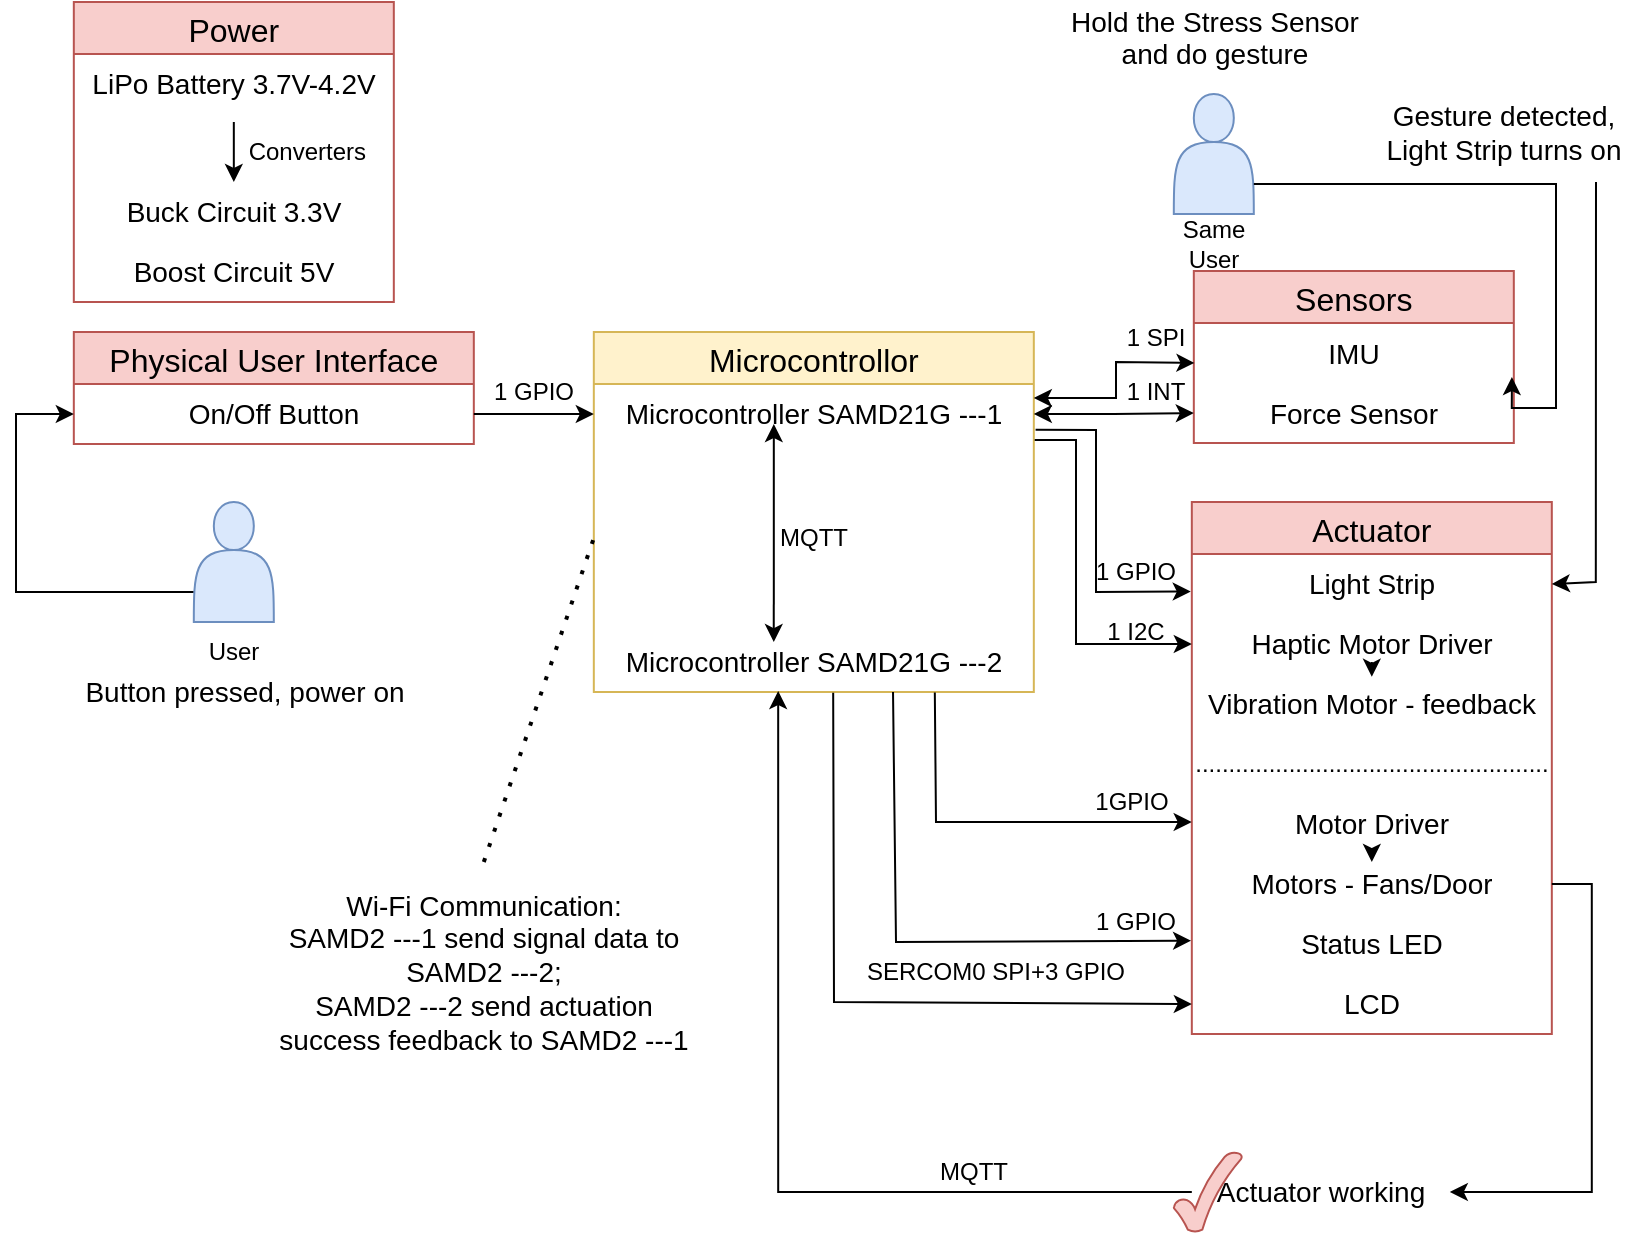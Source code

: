 <mxfile version="26.1.1">
  <diagram name="第 1 页" id="neYFr3VHxDB0ribPpKNd">
    <mxGraphModel dx="1782" dy="837" grid="1" gridSize="10" guides="1" tooltips="1" connect="1" arrows="1" fold="1" page="1" pageScale="1" pageWidth="827" pageHeight="1169" math="0" shadow="0">
      <root>
        <mxCell id="0" />
        <mxCell id="1" parent="0" />
        <mxCell id="zcgG9CMCVVHrSvOoqnRu-1" value="Microcontrollor" style="swimlane;fontStyle=0;childLayout=stackLayout;horizontal=1;startSize=26;horizontalStack=0;resizeParent=1;resizeParentMax=0;resizeLast=0;collapsible=1;marginBottom=0;align=center;fontSize=16;fillColor=#fff2cc;strokeColor=#d6b656;" vertex="1" parent="1">
          <mxGeometry x="298.91" y="365" width="220" height="180" as="geometry" />
        </mxCell>
        <mxCell id="zcgG9CMCVVHrSvOoqnRu-2" value="&lt;font style=&quot;font-size: 14px;&quot;&gt;Microcontroller SAMD21G ---1&lt;/font&gt;" style="text;strokeColor=none;fillColor=none;spacingLeft=4;spacingRight=4;overflow=hidden;rotatable=0;points=[[0,0.5],[1,0.5]];portConstraint=eastwest;fontSize=12;whiteSpace=wrap;html=1;align=center;" vertex="1" parent="zcgG9CMCVVHrSvOoqnRu-1">
          <mxGeometry y="26" width="220" height="30" as="geometry" />
        </mxCell>
        <mxCell id="zcgG9CMCVVHrSvOoqnRu-3" value="MQTT" style="text;html=1;align=center;verticalAlign=middle;whiteSpace=wrap;rounded=0;" vertex="1" parent="zcgG9CMCVVHrSvOoqnRu-1">
          <mxGeometry y="56" width="220" height="94" as="geometry" />
        </mxCell>
        <mxCell id="zcgG9CMCVVHrSvOoqnRu-4" value="" style="endArrow=classic;startArrow=classic;html=1;rounded=0;align=center;exitX=0.409;exitY=0.167;exitDx=0;exitDy=0;exitPerimeter=0;" edge="1" parent="zcgG9CMCVVHrSvOoqnRu-1" source="zcgG9CMCVVHrSvOoqnRu-5">
          <mxGeometry width="50" height="50" relative="1" as="geometry">
            <mxPoint x="91.09" y="145" as="sourcePoint" />
            <mxPoint x="90.0" y="46" as="targetPoint" />
          </mxGeometry>
        </mxCell>
        <mxCell id="zcgG9CMCVVHrSvOoqnRu-5" value="&lt;font style=&quot;font-size: 14px;&quot;&gt;Microcontroller SAMD21G ---2&lt;/font&gt;" style="text;strokeColor=none;fillColor=none;spacingLeft=4;spacingRight=4;overflow=hidden;rotatable=0;points=[[0,0.5],[1,0.5]];portConstraint=eastwest;fontSize=12;whiteSpace=wrap;html=1;align=center;" vertex="1" parent="zcgG9CMCVVHrSvOoqnRu-1">
          <mxGeometry y="150" width="220" height="30" as="geometry" />
        </mxCell>
        <mxCell id="zcgG9CMCVVHrSvOoqnRu-6" value="Physical User Interface" style="swimlane;fontStyle=0;childLayout=stackLayout;horizontal=1;startSize=26;horizontalStack=0;resizeParent=1;resizeParentMax=0;resizeLast=0;collapsible=1;marginBottom=0;align=center;fontSize=16;fillColor=#f8cecc;strokeColor=#b85450;" vertex="1" parent="1">
          <mxGeometry x="38.91" y="365" width="200" height="56" as="geometry" />
        </mxCell>
        <mxCell id="zcgG9CMCVVHrSvOoqnRu-7" value="&lt;font style=&quot;font-size: 14px;&quot;&gt;On/Off Button&lt;/font&gt;" style="text;strokeColor=none;fillColor=none;spacingLeft=4;spacingRight=4;overflow=hidden;rotatable=0;points=[[0,0.5],[1,0.5]];portConstraint=eastwest;fontSize=12;whiteSpace=wrap;html=1;align=center;" vertex="1" parent="zcgG9CMCVVHrSvOoqnRu-6">
          <mxGeometry y="26" width="200" height="30" as="geometry" />
        </mxCell>
        <mxCell id="zcgG9CMCVVHrSvOoqnRu-8" value="Sensors" style="swimlane;fontStyle=0;childLayout=stackLayout;horizontal=1;startSize=26;horizontalStack=0;resizeParent=1;resizeParentMax=0;resizeLast=0;collapsible=1;marginBottom=0;align=center;fontSize=16;fillColor=#f8cecc;strokeColor=#b85450;" vertex="1" parent="1">
          <mxGeometry x="598.91" y="334.5" width="160" height="86" as="geometry" />
        </mxCell>
        <mxCell id="zcgG9CMCVVHrSvOoqnRu-9" value="&lt;font style=&quot;font-size: 14px;&quot;&gt;IMU&lt;/font&gt;" style="text;strokeColor=none;fillColor=none;spacingLeft=4;spacingRight=4;overflow=hidden;rotatable=0;points=[[0,0.5],[1,0.5]];portConstraint=eastwest;fontSize=12;whiteSpace=wrap;html=1;align=center;" vertex="1" parent="zcgG9CMCVVHrSvOoqnRu-8">
          <mxGeometry y="26" width="160" height="30" as="geometry" />
        </mxCell>
        <mxCell id="zcgG9CMCVVHrSvOoqnRu-10" value="&lt;font style=&quot;font-size: 14px;&quot;&gt;Force Sensor&lt;/font&gt;" style="text;strokeColor=none;fillColor=none;spacingLeft=4;spacingRight=4;overflow=hidden;rotatable=0;points=[[0,0.5],[1,0.5]];portConstraint=eastwest;fontSize=12;whiteSpace=wrap;html=1;align=center;" vertex="1" parent="zcgG9CMCVVHrSvOoqnRu-8">
          <mxGeometry y="56" width="160" height="30" as="geometry" />
        </mxCell>
        <mxCell id="zcgG9CMCVVHrSvOoqnRu-11" value="Power" style="swimlane;fontStyle=0;childLayout=stackLayout;horizontal=1;startSize=26;horizontalStack=0;resizeParent=1;resizeParentMax=0;resizeLast=0;collapsible=1;marginBottom=0;align=center;fontSize=16;fillColor=#f8cecc;strokeColor=#b85450;" vertex="1" parent="1">
          <mxGeometry x="38.91" y="200" width="160" height="150" as="geometry" />
        </mxCell>
        <mxCell id="zcgG9CMCVVHrSvOoqnRu-12" value="&lt;font style=&quot;font-size: 14px;&quot;&gt;LiPo Battery 3.7V-4.2V&lt;/font&gt;" style="text;strokeColor=none;fillColor=none;spacingLeft=4;spacingRight=4;overflow=hidden;rotatable=0;points=[[0,0.5],[1,0.5]];portConstraint=eastwest;fontSize=12;whiteSpace=wrap;html=1;align=center;" vertex="1" parent="zcgG9CMCVVHrSvOoqnRu-11">
          <mxGeometry y="26" width="160" height="34" as="geometry" />
        </mxCell>
        <mxCell id="zcgG9CMCVVHrSvOoqnRu-13" value="" style="endArrow=classic;html=1;rounded=0;entryX=0.5;entryY=1;entryDx=0;entryDy=0;exitX=0.5;exitY=0;exitDx=0;exitDy=0;" edge="1" parent="zcgG9CMCVVHrSvOoqnRu-11" source="zcgG9CMCVVHrSvOoqnRu-50" target="zcgG9CMCVVHrSvOoqnRu-50">
          <mxGeometry width="50" height="50" relative="1" as="geometry">
            <mxPoint x="70.09" y="50" as="sourcePoint" />
            <mxPoint x="70.09" y="80" as="targetPoint" />
            <Array as="points" />
          </mxGeometry>
        </mxCell>
        <mxCell id="zcgG9CMCVVHrSvOoqnRu-50" value="&amp;nbsp; &amp;nbsp; &amp;nbsp; &amp;nbsp; &amp;nbsp; &amp;nbsp; &amp;nbsp; &amp;nbsp; &amp;nbsp; &amp;nbsp; &amp;nbsp; Converters" style="text;html=1;align=center;verticalAlign=middle;whiteSpace=wrap;rounded=0;" vertex="1" parent="zcgG9CMCVVHrSvOoqnRu-11">
          <mxGeometry y="60" width="160" height="30" as="geometry" />
        </mxCell>
        <mxCell id="zcgG9CMCVVHrSvOoqnRu-14" value="&lt;font style=&quot;font-size: 14px;&quot;&gt;Buck Circuit 3.3V&lt;/font&gt;" style="text;html=1;align=center;verticalAlign=middle;whiteSpace=wrap;rounded=0;" vertex="1" parent="zcgG9CMCVVHrSvOoqnRu-11">
          <mxGeometry y="90" width="160" height="30" as="geometry" />
        </mxCell>
        <mxCell id="zcgG9CMCVVHrSvOoqnRu-49" value="&lt;font style=&quot;font-size: 14px;&quot;&gt;Boost Circuit 5V&lt;/font&gt;" style="text;html=1;align=center;verticalAlign=middle;whiteSpace=wrap;rounded=0;" vertex="1" parent="zcgG9CMCVVHrSvOoqnRu-11">
          <mxGeometry y="120" width="160" height="30" as="geometry" />
        </mxCell>
        <mxCell id="zcgG9CMCVVHrSvOoqnRu-15" value="Actuator" style="swimlane;fontStyle=0;childLayout=stackLayout;horizontal=1;startSize=26;horizontalStack=0;resizeParent=1;resizeParentMax=0;resizeLast=0;collapsible=1;marginBottom=0;align=center;fontSize=16;fillColor=#f8cecc;strokeColor=#b85450;" vertex="1" parent="1">
          <mxGeometry x="597.91" y="450" width="180" height="266" as="geometry">
            <mxRectangle x="180" y="520" width="90" height="30" as="alternateBounds" />
          </mxGeometry>
        </mxCell>
        <mxCell id="zcgG9CMCVVHrSvOoqnRu-16" value="&lt;font style=&quot;font-size: 14px;&quot;&gt;Light Strip&lt;/font&gt;" style="text;strokeColor=none;fillColor=none;spacingLeft=4;spacingRight=4;overflow=hidden;rotatable=0;points=[[0,0.5],[1,0.5]];portConstraint=eastwest;fontSize=12;whiteSpace=wrap;html=1;align=center;" vertex="1" parent="zcgG9CMCVVHrSvOoqnRu-15">
          <mxGeometry y="26" width="180" height="30" as="geometry" />
        </mxCell>
        <mxCell id="zcgG9CMCVVHrSvOoqnRu-56" value="&lt;font style=&quot;font-size: 14px;&quot;&gt;Haptic Motor Driver&lt;/font&gt;" style="text;html=1;align=center;verticalAlign=middle;whiteSpace=wrap;rounded=0;" vertex="1" parent="zcgG9CMCVVHrSvOoqnRu-15">
          <mxGeometry y="56" width="180" height="30" as="geometry" />
        </mxCell>
        <mxCell id="zcgG9CMCVVHrSvOoqnRu-17" value="&lt;font style=&quot;font-size: 14px;&quot;&gt;Vibration Motor - feedback&lt;/font&gt;" style="text;strokeColor=none;fillColor=none;spacingLeft=4;spacingRight=4;overflow=hidden;rotatable=0;points=[[0,0.5],[1,0.5]];portConstraint=eastwest;fontSize=12;whiteSpace=wrap;html=1;align=center;" vertex="1" parent="zcgG9CMCVVHrSvOoqnRu-15">
          <mxGeometry y="86" width="180" height="30" as="geometry" />
        </mxCell>
        <mxCell id="zcgG9CMCVVHrSvOoqnRu-71" value="....................................................." style="text;html=1;align=center;verticalAlign=middle;whiteSpace=wrap;rounded=0;" vertex="1" parent="zcgG9CMCVVHrSvOoqnRu-15">
          <mxGeometry y="116" width="180" height="30" as="geometry" />
        </mxCell>
        <mxCell id="zcgG9CMCVVHrSvOoqnRu-58" value="&lt;font style=&quot;font-size: 14px;&quot;&gt;Motor Driver&lt;/font&gt;" style="text;html=1;align=center;verticalAlign=middle;whiteSpace=wrap;rounded=0;" vertex="1" parent="zcgG9CMCVVHrSvOoqnRu-15">
          <mxGeometry y="146" width="180" height="30" as="geometry" />
        </mxCell>
        <mxCell id="zcgG9CMCVVHrSvOoqnRu-18" value="&lt;font style=&quot;font-size: 14px;&quot;&gt;Motors - Fans/Door&lt;/font&gt;" style="text;strokeColor=none;fillColor=none;spacingLeft=4;spacingRight=4;overflow=hidden;rotatable=0;points=[[0,0.5],[1,0.5]];portConstraint=eastwest;fontSize=12;whiteSpace=wrap;html=1;align=center;" vertex="1" parent="zcgG9CMCVVHrSvOoqnRu-15">
          <mxGeometry y="176" width="180" height="30" as="geometry" />
        </mxCell>
        <mxCell id="zcgG9CMCVVHrSvOoqnRu-19" value="&lt;font style=&quot;font-size: 14px;&quot;&gt;Status LED&lt;/font&gt;" style="text;strokeColor=none;fillColor=none;spacingLeft=4;spacingRight=4;overflow=hidden;rotatable=0;points=[[0,0.5],[1,0.5]];portConstraint=eastwest;fontSize=12;whiteSpace=wrap;html=1;align=center;" vertex="1" parent="zcgG9CMCVVHrSvOoqnRu-15">
          <mxGeometry y="206" width="180" height="30" as="geometry" />
        </mxCell>
        <mxCell id="zcgG9CMCVVHrSvOoqnRu-53" value="&lt;font style=&quot;font-size: 14px;&quot;&gt;LCD&lt;/font&gt;" style="text;html=1;align=center;verticalAlign=middle;whiteSpace=wrap;rounded=0;" vertex="1" parent="zcgG9CMCVVHrSvOoqnRu-15">
          <mxGeometry y="236" width="180" height="30" as="geometry" />
        </mxCell>
        <mxCell id="zcgG9CMCVVHrSvOoqnRu-63" value="" style="endArrow=classic;html=1;rounded=0;exitX=0.5;exitY=1;exitDx=0;exitDy=0;entryX=0.5;entryY=0.133;entryDx=0;entryDy=0;entryPerimeter=0;" edge="1" parent="zcgG9CMCVVHrSvOoqnRu-15" source="zcgG9CMCVVHrSvOoqnRu-58" target="zcgG9CMCVVHrSvOoqnRu-18">
          <mxGeometry width="50" height="50" relative="1" as="geometry">
            <mxPoint x="-207.91" y="90" as="sourcePoint" />
            <mxPoint x="-157.91" y="40" as="targetPoint" />
          </mxGeometry>
        </mxCell>
        <mxCell id="zcgG9CMCVVHrSvOoqnRu-67" value="" style="endArrow=classic;html=1;rounded=0;entryX=0.5;entryY=0.046;entryDx=0;entryDy=0;entryPerimeter=0;exitX=0.5;exitY=0.8;exitDx=0;exitDy=0;exitPerimeter=0;" edge="1" parent="zcgG9CMCVVHrSvOoqnRu-15" source="zcgG9CMCVVHrSvOoqnRu-56" target="zcgG9CMCVVHrSvOoqnRu-17">
          <mxGeometry width="50" height="50" relative="1" as="geometry">
            <mxPoint x="-207.91" y="90" as="sourcePoint" />
            <mxPoint x="-157.91" y="40" as="targetPoint" />
          </mxGeometry>
        </mxCell>
        <mxCell id="zcgG9CMCVVHrSvOoqnRu-21" value="" style="endArrow=classic;html=1;rounded=0;exitX=0.68;exitY=1;exitDx=0;exitDy=0;exitPerimeter=0;entryX=-0.002;entryY=0.444;entryDx=0;entryDy=0;entryPerimeter=0;align=center;" edge="1" parent="1" source="zcgG9CMCVVHrSvOoqnRu-5" target="zcgG9CMCVVHrSvOoqnRu-19">
          <mxGeometry width="50" height="50" relative="1" as="geometry">
            <mxPoint x="568.91" y="490" as="sourcePoint" />
            <mxPoint x="618.91" y="440" as="targetPoint" />
            <Array as="points">
              <mxPoint x="450" y="670" />
            </Array>
          </mxGeometry>
        </mxCell>
        <mxCell id="zcgG9CMCVVHrSvOoqnRu-22" value="" style="endArrow=classic;startArrow=classic;html=1;rounded=0;exitX=1;exitY=0.5;exitDx=0;exitDy=0;align=center;entryX=0;entryY=0.5;entryDx=0;entryDy=0;" edge="1" parent="1" source="zcgG9CMCVVHrSvOoqnRu-2" target="zcgG9CMCVVHrSvOoqnRu-10">
          <mxGeometry width="50" height="50" relative="1" as="geometry">
            <mxPoint x="568.91" y="490" as="sourcePoint" />
            <mxPoint x="588.91" y="420" as="targetPoint" />
            <Array as="points">
              <mxPoint x="558.91" y="406" />
            </Array>
          </mxGeometry>
        </mxCell>
        <mxCell id="zcgG9CMCVVHrSvOoqnRu-23" value="" style="endArrow=classic;startArrow=classic;html=1;rounded=0;entryX=0.002;entryY=0.665;entryDx=0;entryDy=0;align=center;entryPerimeter=0;" edge="1" parent="1" target="zcgG9CMCVVHrSvOoqnRu-9">
          <mxGeometry width="50" height="50" relative="1" as="geometry">
            <mxPoint x="518.91" y="398" as="sourcePoint" />
            <mxPoint x="588.91" y="350" as="targetPoint" />
            <Array as="points">
              <mxPoint x="560" y="398" />
              <mxPoint x="560" y="380" />
            </Array>
          </mxGeometry>
        </mxCell>
        <mxCell id="zcgG9CMCVVHrSvOoqnRu-25" value="1 SPI" style="text;html=1;align=center;verticalAlign=middle;whiteSpace=wrap;rounded=0;" vertex="1" parent="1">
          <mxGeometry x="550" y="355" width="60" height="25" as="geometry" />
        </mxCell>
        <mxCell id="zcgG9CMCVVHrSvOoqnRu-26" value="1 INT" style="text;html=1;align=center;verticalAlign=middle;whiteSpace=wrap;rounded=0;" vertex="1" parent="1">
          <mxGeometry x="550" y="385" width="60" height="20" as="geometry" />
        </mxCell>
        <mxCell id="zcgG9CMCVVHrSvOoqnRu-27" value="&lt;font&gt;1 GPIO&lt;/font&gt;" style="text;html=1;align=center;verticalAlign=middle;whiteSpace=wrap;rounded=0;" vertex="1" parent="1">
          <mxGeometry x="540" y="650" width="60" height="20" as="geometry" />
        </mxCell>
        <mxCell id="zcgG9CMCVVHrSvOoqnRu-30" style="edgeStyle=orthogonalEdgeStyle;rounded=0;orthogonalLoop=1;jettySize=auto;html=1;exitX=1;exitY=0.5;exitDx=0;exitDy=0;entryX=0;entryY=0.5;entryDx=0;entryDy=0;align=center;" edge="1" parent="1" source="zcgG9CMCVVHrSvOoqnRu-7" target="zcgG9CMCVVHrSvOoqnRu-2">
          <mxGeometry relative="1" as="geometry" />
        </mxCell>
        <mxCell id="zcgG9CMCVVHrSvOoqnRu-31" value="1 GPIO" style="text;html=1;align=center;verticalAlign=middle;whiteSpace=wrap;rounded=0;" vertex="1" parent="1">
          <mxGeometry x="238.91" y="380" width="60" height="30" as="geometry" />
        </mxCell>
        <mxCell id="zcgG9CMCVVHrSvOoqnRu-32" value="1 GPIO" style="text;html=1;align=center;verticalAlign=middle;whiteSpace=wrap;rounded=0;" vertex="1" parent="1">
          <mxGeometry x="540" y="470" width="60" height="30" as="geometry" />
        </mxCell>
        <mxCell id="zcgG9CMCVVHrSvOoqnRu-33" style="edgeStyle=orthogonalEdgeStyle;rounded=0;orthogonalLoop=1;jettySize=auto;html=1;exitX=0;exitY=0.75;exitDx=0;exitDy=0;entryX=0;entryY=0.5;entryDx=0;entryDy=0;" edge="1" parent="1" source="zcgG9CMCVVHrSvOoqnRu-34" target="zcgG9CMCVVHrSvOoqnRu-7">
          <mxGeometry relative="1" as="geometry">
            <mxPoint x="9.91" y="410" as="targetPoint" />
            <Array as="points">
              <mxPoint x="10" y="495" />
              <mxPoint x="10" y="406" />
            </Array>
          </mxGeometry>
        </mxCell>
        <mxCell id="zcgG9CMCVVHrSvOoqnRu-34" value="" style="shape=actor;whiteSpace=wrap;html=1;align=center;fillColor=#dae8fc;strokeColor=#6c8ebf;" vertex="1" parent="1">
          <mxGeometry x="98.91" y="450" width="40" height="60" as="geometry" />
        </mxCell>
        <mxCell id="zcgG9CMCVVHrSvOoqnRu-35" value="User" style="text;html=1;align=center;verticalAlign=middle;whiteSpace=wrap;rounded=0;" vertex="1" parent="1">
          <mxGeometry x="88.91" y="510" width="60" height="30" as="geometry" />
        </mxCell>
        <mxCell id="zcgG9CMCVVHrSvOoqnRu-36" value="&lt;font style=&quot;font-size: 14px;&quot;&gt;Button pressed, power on&lt;/font&gt;" style="text;html=1;align=center;verticalAlign=middle;whiteSpace=wrap;rounded=0;" vertex="1" parent="1">
          <mxGeometry x="38.91" y="530" width="171" height="30" as="geometry" />
        </mxCell>
        <mxCell id="zcgG9CMCVVHrSvOoqnRu-37" value="" style="shape=actor;whiteSpace=wrap;html=1;align=center;fillColor=#dae8fc;strokeColor=#6c8ebf;" vertex="1" parent="1">
          <mxGeometry x="588.91" y="246" width="40" height="60" as="geometry" />
        </mxCell>
        <mxCell id="zcgG9CMCVVHrSvOoqnRu-38" value="Same User" style="text;html=1;align=center;verticalAlign=middle;whiteSpace=wrap;rounded=0;" vertex="1" parent="1">
          <mxGeometry x="578.91" y="306" width="60" height="30" as="geometry" />
        </mxCell>
        <mxCell id="zcgG9CMCVVHrSvOoqnRu-39" value="&lt;font style=&quot;font-size: 14px;&quot;&gt;Hold the Stress Sensor and do gesture&lt;/font&gt;&lt;div&gt;&lt;br&gt;&lt;/div&gt;" style="text;html=1;align=center;verticalAlign=middle;whiteSpace=wrap;rounded=0;" vertex="1" parent="1">
          <mxGeometry x="529.91" y="210" width="159" height="30" as="geometry" />
        </mxCell>
        <mxCell id="zcgG9CMCVVHrSvOoqnRu-40" style="edgeStyle=orthogonalEdgeStyle;rounded=0;orthogonalLoop=1;jettySize=auto;html=1;exitX=1;exitY=0.75;exitDx=0;exitDy=0;entryX=0.994;entryY=-0.1;entryDx=0;entryDy=0;entryPerimeter=0;" edge="1" parent="1" source="zcgG9CMCVVHrSvOoqnRu-37" target="zcgG9CMCVVHrSvOoqnRu-10">
          <mxGeometry relative="1" as="geometry">
            <Array as="points">
              <mxPoint x="780" y="291" />
              <mxPoint x="780" y="403" />
            </Array>
          </mxGeometry>
        </mxCell>
        <mxCell id="zcgG9CMCVVHrSvOoqnRu-41" value="&lt;font style=&quot;font-size: 14px;&quot;&gt;Wi-Fi Communication:&lt;/font&gt;&lt;div&gt;&lt;font style=&quot;font-size: 14px;&quot;&gt;SAMD2 ---1 send signal data to SAMD2 ---2;&lt;/font&gt;&lt;/div&gt;&lt;div&gt;&lt;font style=&quot;font-size: 14px;&quot;&gt;SAMD2 ---2 send actuation success feedback to SAMD2 ---1&lt;/font&gt;&lt;/div&gt;" style="text;html=1;align=center;verticalAlign=middle;whiteSpace=wrap;rounded=0;" vertex="1" parent="1">
          <mxGeometry x="138.91" y="630" width="210" height="110" as="geometry" />
        </mxCell>
        <mxCell id="zcgG9CMCVVHrSvOoqnRu-42" value="" style="verticalLabelPosition=bottom;verticalAlign=top;html=1;shape=mxgraph.basic.tick;fillColor=#f8cecc;strokeColor=#b85450;" vertex="1" parent="1">
          <mxGeometry x="588.91" y="775" width="34" height="40" as="geometry" />
        </mxCell>
        <mxCell id="zcgG9CMCVVHrSvOoqnRu-43" value="&lt;font style=&quot;font-size: 14px;&quot;&gt;Actuator working&lt;/font&gt;" style="text;html=1;align=center;verticalAlign=middle;whiteSpace=wrap;rounded=0;" vertex="1" parent="1">
          <mxGeometry x="597.91" y="780" width="129" height="30" as="geometry" />
        </mxCell>
        <mxCell id="zcgG9CMCVVHrSvOoqnRu-44" style="edgeStyle=orthogonalEdgeStyle;rounded=0;orthogonalLoop=1;jettySize=auto;html=1;exitX=1;exitY=0.5;exitDx=0;exitDy=0;entryX=1;entryY=0.5;entryDx=0;entryDy=0;" edge="1" parent="1" source="zcgG9CMCVVHrSvOoqnRu-18" target="zcgG9CMCVVHrSvOoqnRu-43">
          <mxGeometry relative="1" as="geometry" />
        </mxCell>
        <mxCell id="zcgG9CMCVVHrSvOoqnRu-45" value="&lt;font style=&quot;font-size: 14px;&quot;&gt;Gesture detected, Light Strip turns on&lt;/font&gt;" style="text;html=1;align=center;verticalAlign=middle;whiteSpace=wrap;rounded=0;" vertex="1" parent="1">
          <mxGeometry x="688.91" y="250" width="130" height="30" as="geometry" />
        </mxCell>
        <mxCell id="zcgG9CMCVVHrSvOoqnRu-46" value="" style="endArrow=none;dashed=1;html=1;dashPattern=1 3;strokeWidth=2;rounded=0;exitX=0.5;exitY=0;exitDx=0;exitDy=0;entryX=0;entryY=0.5;entryDx=0;entryDy=0;" edge="1" parent="1" source="zcgG9CMCVVHrSvOoqnRu-41" target="zcgG9CMCVVHrSvOoqnRu-3">
          <mxGeometry width="50" height="50" relative="1" as="geometry">
            <mxPoint x="509.91" y="570" as="sourcePoint" />
            <mxPoint x="359.91" y="480" as="targetPoint" />
          </mxGeometry>
        </mxCell>
        <mxCell id="zcgG9CMCVVHrSvOoqnRu-47" value="" style="endArrow=classic;html=1;rounded=0;entryX=-0.003;entryY=0.625;entryDx=0;entryDy=0;entryPerimeter=0;exitX=1.004;exitY=0.763;exitDx=0;exitDy=0;exitPerimeter=0;" edge="1" parent="1" target="zcgG9CMCVVHrSvOoqnRu-16" source="zcgG9CMCVVHrSvOoqnRu-2">
          <mxGeometry width="50" height="50" relative="1" as="geometry">
            <mxPoint x="519.91" y="410" as="sourcePoint" />
            <mxPoint x="569.91" y="520" as="targetPoint" />
            <Array as="points">
              <mxPoint x="550" y="414" />
              <mxPoint x="550" y="495" />
            </Array>
          </mxGeometry>
        </mxCell>
        <mxCell id="zcgG9CMCVVHrSvOoqnRu-48" value="" style="endArrow=classic;html=1;rounded=0;entryX=1;entryY=0.5;entryDx=0;entryDy=0;" edge="1" parent="1" target="zcgG9CMCVVHrSvOoqnRu-16">
          <mxGeometry width="50" height="50" relative="1" as="geometry">
            <mxPoint x="800" y="290" as="sourcePoint" />
            <mxPoint x="867.91" y="386" as="targetPoint" />
            <Array as="points">
              <mxPoint x="799.91" y="490" />
            </Array>
          </mxGeometry>
        </mxCell>
        <mxCell id="zcgG9CMCVVHrSvOoqnRu-51" style="edgeStyle=orthogonalEdgeStyle;rounded=0;orthogonalLoop=1;jettySize=auto;html=1;exitX=0;exitY=0.5;exitDx=0;exitDy=0;entryX=0.419;entryY=0.984;entryDx=0;entryDy=0;entryPerimeter=0;" edge="1" parent="1" source="zcgG9CMCVVHrSvOoqnRu-43" target="zcgG9CMCVVHrSvOoqnRu-5">
          <mxGeometry relative="1" as="geometry" />
        </mxCell>
        <mxCell id="zcgG9CMCVVHrSvOoqnRu-52" value="MQTT" style="text;html=1;align=center;verticalAlign=middle;whiteSpace=wrap;rounded=0;" vertex="1" parent="1">
          <mxGeometry x="458.91" y="770" width="60" height="30" as="geometry" />
        </mxCell>
        <mxCell id="zcgG9CMCVVHrSvOoqnRu-54" value="" style="endArrow=classic;html=1;rounded=0;exitX=0.544;exitY=1.014;exitDx=0;exitDy=0;exitPerimeter=0;entryX=0;entryY=0.5;entryDx=0;entryDy=0;" edge="1" parent="1" source="zcgG9CMCVVHrSvOoqnRu-5" target="zcgG9CMCVVHrSvOoqnRu-53">
          <mxGeometry width="50" height="50" relative="1" as="geometry">
            <mxPoint x="390" y="540" as="sourcePoint" />
            <mxPoint x="440" y="490" as="targetPoint" />
            <Array as="points">
              <mxPoint x="419" y="700" />
            </Array>
          </mxGeometry>
        </mxCell>
        <mxCell id="zcgG9CMCVVHrSvOoqnRu-55" value="SERCOM0 SPI+3 GPIO" style="text;html=1;align=center;verticalAlign=middle;whiteSpace=wrap;rounded=0;" vertex="1" parent="1">
          <mxGeometry x="430" y="670" width="140" height="30" as="geometry" />
        </mxCell>
        <mxCell id="zcgG9CMCVVHrSvOoqnRu-59" value="" style="endArrow=classic;html=1;rounded=0;exitX=1.002;exitY=0.932;exitDx=0;exitDy=0;exitPerimeter=0;entryX=0;entryY=0.5;entryDx=0;entryDy=0;" edge="1" parent="1" source="zcgG9CMCVVHrSvOoqnRu-2" target="zcgG9CMCVVHrSvOoqnRu-56">
          <mxGeometry width="50" height="50" relative="1" as="geometry">
            <mxPoint x="390" y="610" as="sourcePoint" />
            <mxPoint x="440" y="560" as="targetPoint" />
            <Array as="points">
              <mxPoint x="540" y="419" />
              <mxPoint x="540" y="521" />
            </Array>
          </mxGeometry>
        </mxCell>
        <mxCell id="zcgG9CMCVVHrSvOoqnRu-60" value="1 I2C" style="text;html=1;align=center;verticalAlign=middle;whiteSpace=wrap;rounded=0;" vertex="1" parent="1">
          <mxGeometry x="540" y="500" width="60" height="30" as="geometry" />
        </mxCell>
        <mxCell id="zcgG9CMCVVHrSvOoqnRu-61" value="" style="endArrow=classic;html=1;rounded=0;exitX=0.775;exitY=1.009;exitDx=0;exitDy=0;exitPerimeter=0;entryX=0.999;entryY=0.835;entryDx=0;entryDy=0;entryPerimeter=0;" edge="1" parent="1" source="zcgG9CMCVVHrSvOoqnRu-5" target="zcgG9CMCVVHrSvOoqnRu-62">
          <mxGeometry width="50" height="50" relative="1" as="geometry">
            <mxPoint x="390" y="540" as="sourcePoint" />
            <mxPoint x="440" y="490" as="targetPoint" />
            <Array as="points">
              <mxPoint x="470" y="610" />
            </Array>
          </mxGeometry>
        </mxCell>
        <mxCell id="zcgG9CMCVVHrSvOoqnRu-62" value="1GPIO" style="text;html=1;align=center;verticalAlign=middle;whiteSpace=wrap;rounded=0;" vertex="1" parent="1">
          <mxGeometry x="537.91" y="585" width="60" height="30" as="geometry" />
        </mxCell>
      </root>
    </mxGraphModel>
  </diagram>
</mxfile>
